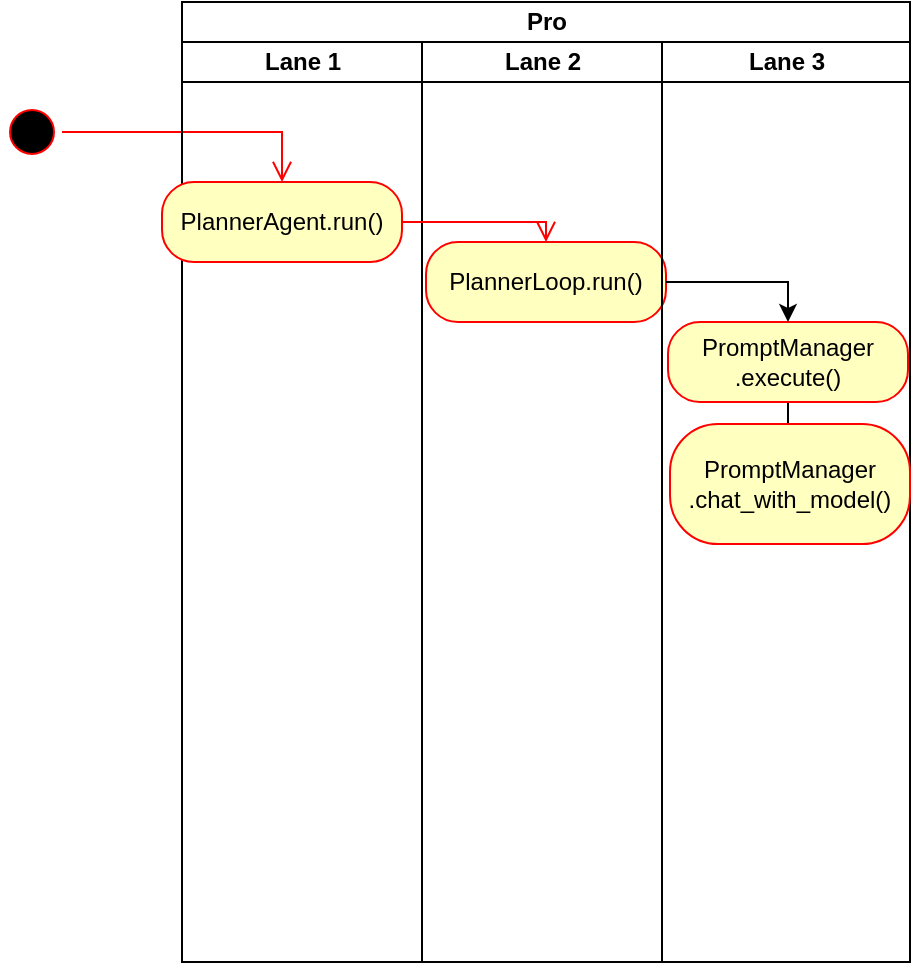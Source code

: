 <mxfile version="22.0.4" type="github">
  <diagram name="Page-1" id="kvVddJow024RuchNI2nA">
    <mxGraphModel dx="794" dy="547" grid="1" gridSize="10" guides="1" tooltips="1" connect="1" arrows="1" fold="1" page="1" pageScale="1" pageWidth="827" pageHeight="1169" math="0" shadow="0">
      <root>
        <mxCell id="0" />
        <mxCell id="1" parent="0" />
        <mxCell id="TOSoZfk68G_ceMJ3JVFy-2" value="" style="ellipse;html=1;shape=startState;fillColor=#000000;strokeColor=#ff0000;" vertex="1" parent="1">
          <mxGeometry x="20" y="70" width="30" height="30" as="geometry" />
        </mxCell>
        <mxCell id="TOSoZfk68G_ceMJ3JVFy-3" value="" style="edgeStyle=orthogonalEdgeStyle;html=1;verticalAlign=bottom;endArrow=open;endSize=8;strokeColor=#ff0000;rounded=0;" edge="1" source="TOSoZfk68G_ceMJ3JVFy-2" parent="1" target="TOSoZfk68G_ceMJ3JVFy-4">
          <mxGeometry relative="1" as="geometry">
            <mxPoint x="35" y="110" as="targetPoint" />
          </mxGeometry>
        </mxCell>
        <mxCell id="TOSoZfk68G_ceMJ3JVFy-6" value="Pro" style="swimlane;childLayout=stackLayout;resizeParent=1;resizeParentMax=0;startSize=20;html=1;" vertex="1" parent="1">
          <mxGeometry x="110.0" y="20" width="364.0" height="480" as="geometry" />
        </mxCell>
        <mxCell id="TOSoZfk68G_ceMJ3JVFy-7" value="Lane 1" style="swimlane;startSize=20;html=1;" vertex="1" parent="TOSoZfk68G_ceMJ3JVFy-6">
          <mxGeometry y="20" width="120" height="460" as="geometry" />
        </mxCell>
        <mxCell id="TOSoZfk68G_ceMJ3JVFy-4" value="PlannerAgent.run()" style="rounded=1;whiteSpace=wrap;html=1;arcSize=40;fontColor=#000000;fillColor=#ffffc0;strokeColor=#ff0000;" vertex="1" parent="TOSoZfk68G_ceMJ3JVFy-7">
          <mxGeometry x="-10.0" y="70" width="120" height="40" as="geometry" />
        </mxCell>
        <mxCell id="TOSoZfk68G_ceMJ3JVFy-8" value="Lane 2" style="swimlane;startSize=20;html=1;" vertex="1" parent="TOSoZfk68G_ceMJ3JVFy-6">
          <mxGeometry x="120" y="20" width="120" height="460" as="geometry" />
        </mxCell>
        <mxCell id="TOSoZfk68G_ceMJ3JVFy-10" value="PlannerLoop.run()" style="rounded=1;whiteSpace=wrap;html=1;arcSize=40;fontColor=#000000;fillColor=#ffffc0;strokeColor=#ff0000;" vertex="1" parent="TOSoZfk68G_ceMJ3JVFy-8">
          <mxGeometry x="2.0" y="100" width="120" height="40" as="geometry" />
        </mxCell>
        <mxCell id="TOSoZfk68G_ceMJ3JVFy-9" value="Lane 3" style="swimlane;startSize=20;html=1;" vertex="1" parent="TOSoZfk68G_ceMJ3JVFy-6">
          <mxGeometry x="240" y="20" width="124.0" height="460" as="geometry" />
        </mxCell>
        <mxCell id="TOSoZfk68G_ceMJ3JVFy-17" value="" style="edgeStyle=orthogonalEdgeStyle;rounded=0;orthogonalLoop=1;jettySize=auto;html=1;" edge="1" parent="TOSoZfk68G_ceMJ3JVFy-9" source="TOSoZfk68G_ceMJ3JVFy-11" target="TOSoZfk68G_ceMJ3JVFy-16">
          <mxGeometry relative="1" as="geometry" />
        </mxCell>
        <mxCell id="TOSoZfk68G_ceMJ3JVFy-11" value="PromptManager .execute()" style="rounded=1;whiteSpace=wrap;html=1;arcSize=40;fontColor=#000000;fillColor=#ffffc0;strokeColor=#ff0000;" vertex="1" parent="TOSoZfk68G_ceMJ3JVFy-9">
          <mxGeometry x="3.0" y="140" width="120" height="40" as="geometry" />
        </mxCell>
        <mxCell id="TOSoZfk68G_ceMJ3JVFy-16" value="PromptManager .chat_with_model()" style="whiteSpace=wrap;html=1;fillColor=#ffffc0;strokeColor=#ff0000;fontColor=#000000;rounded=1;arcSize=40;" vertex="1" parent="TOSoZfk68G_ceMJ3JVFy-9">
          <mxGeometry x="4.0" y="191" width="120" height="60" as="geometry" />
        </mxCell>
        <mxCell id="TOSoZfk68G_ceMJ3JVFy-5" value="" style="edgeStyle=orthogonalEdgeStyle;html=1;verticalAlign=bottom;endArrow=open;endSize=8;strokeColor=#ff0000;rounded=0;entryX=0.5;entryY=0;entryDx=0;entryDy=0;" edge="1" source="TOSoZfk68G_ceMJ3JVFy-4" parent="TOSoZfk68G_ceMJ3JVFy-6" target="TOSoZfk68G_ceMJ3JVFy-10">
          <mxGeometry relative="1" as="geometry">
            <mxPoint x="170.0" y="110" as="targetPoint" />
          </mxGeometry>
        </mxCell>
        <mxCell id="TOSoZfk68G_ceMJ3JVFy-15" value="" style="edgeStyle=orthogonalEdgeStyle;rounded=0;orthogonalLoop=1;jettySize=auto;html=1;entryX=0.5;entryY=0;entryDx=0;entryDy=0;" edge="1" parent="TOSoZfk68G_ceMJ3JVFy-6" source="TOSoZfk68G_ceMJ3JVFy-10" target="TOSoZfk68G_ceMJ3JVFy-11">
          <mxGeometry relative="1" as="geometry" />
        </mxCell>
      </root>
    </mxGraphModel>
  </diagram>
</mxfile>
